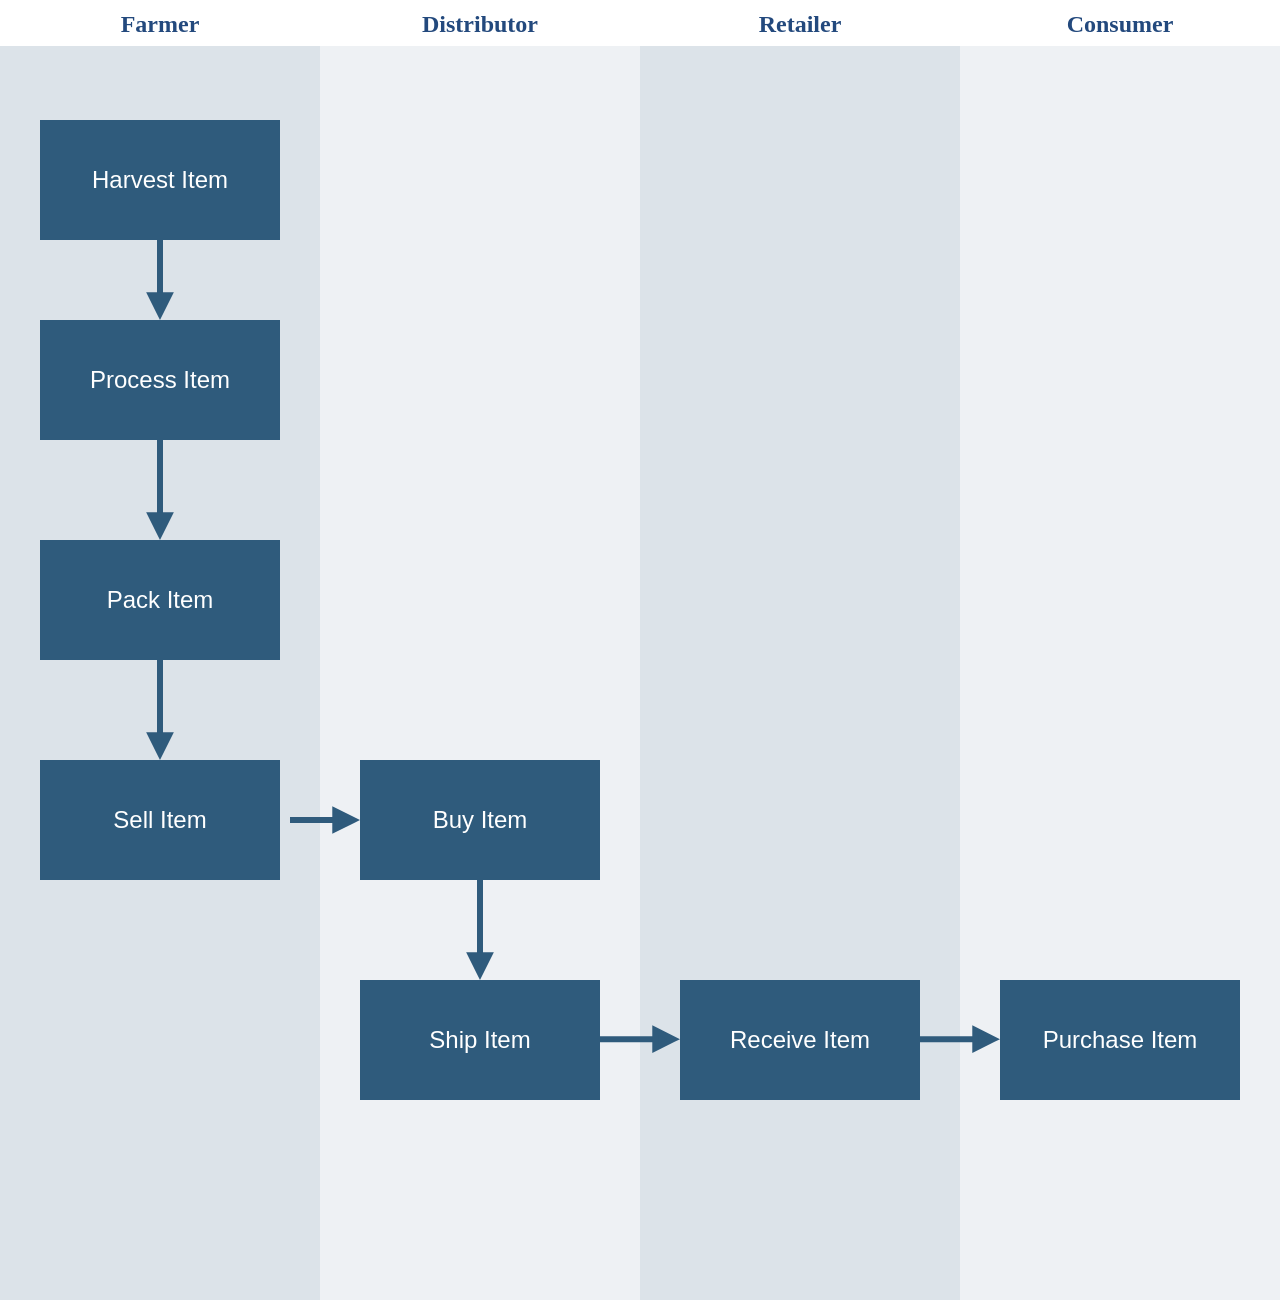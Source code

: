 <mxfile version="18.1.3" type="device"><diagram id="07fea595-8f29-1299-0266-81d95cde20df" name="Page-1"><mxGraphModel dx="918" dy="699" grid="1" gridSize="10" guides="1" tooltips="1" connect="1" arrows="1" fold="1" page="1" pageScale="1" pageWidth="1169" pageHeight="827" background="#ffffff" math="0" shadow="0"><root><mxCell id="0"/><mxCell id="1" parent="0"/><mxCell id="170" value="&lt;font color=&quot;#23497d&quot;&gt;Farmer&lt;/font&gt;" style="swimlane;whiteSpace=wrap;fillColor=none;swimlaneFillColor=#BAC8D3;fontColor=#2F5B7C;fontFamily=Tahoma;html=1;strokeColor=none;opacity=50;" parent="1" vertex="1"><mxGeometry x="255" y="100" width="160" height="650" as="geometry"><mxRectangle x="20" y="20" width="80" height="23" as="alternateBounds"/></mxGeometry></mxCell><mxCell id="171" value="Harvest Item" style="whiteSpace=wrap;shadow=0;fontColor=#FFFFFF;fontFamily=Helvetica;fontStyle=0;html=1;fontSize=12;plain-purple;strokeColor=none;fillColor=#2f5b7c;gradientColor=none;spacing=6;verticalAlign=middle;" parent="170" vertex="1"><mxGeometry x="20" y="60" width="120" height="60" as="geometry"/></mxCell><mxCell id="172" value="Process Item" style="whiteSpace=wrap;strokeColor=none;fillColor=#2f5b7c;shadow=0;fontColor=#FFFFFF;fontFamily=Helvetica;fontStyle=0;html=1;fontSize=12;spacing=6;verticalAlign=middle;" parent="170" vertex="1"><mxGeometry x="20" y="160" width="120" height="60" as="geometry"/></mxCell><mxCell id="173" value="Pack Item" style="whiteSpace=wrap;strokeColor=none;fillColor=#2f5b7c;shadow=0;fontColor=#FFFFFF;fontFamily=Helvetica;fontStyle=0;html=1;fontSize=12;spacing=6;verticalAlign=middle;" parent="170" vertex="1"><mxGeometry x="20" y="270" width="120" height="60" as="geometry"/></mxCell><mxCell id="174" value="" style="edgeStyle=segmentEdgeStyle;strokeColor=#2F5B7C;strokeWidth=3;html=1;endArrow=block;endFill=1;" parent="170" source="172" target="173" edge="1"><mxGeometry width="100" height="100" relative="1" as="geometry"><mxPoint x="170" y="397.5" as="sourcePoint"/><mxPoint x="270" y="472.5" as="targetPoint"/></mxGeometry></mxCell><mxCell id="175" value="" style="edgeStyle=segmentEdgeStyle;strokeColor=#2F5B7C;strokeWidth=3;html=1;endArrow=block;endFill=1;" parent="170" source="171" target="172" edge="1"><mxGeometry width="100" height="100" relative="1" as="geometry"><mxPoint x="160" y="110" as="sourcePoint"/><mxPoint x="260" y="185" as="targetPoint"/></mxGeometry></mxCell><mxCell id="ZU6Qr8UWQOEdX_odjakx-217" value="Sell Item" style="whiteSpace=wrap;strokeColor=none;fillColor=#2f5b7c;shadow=0;fontColor=#FFFFFF;fontFamily=Helvetica;fontStyle=0;html=1;fontSize=12;spacing=6;verticalAlign=middle;" vertex="1" parent="170"><mxGeometry x="20" y="380" width="120" height="60" as="geometry"/></mxCell><mxCell id="ZU6Qr8UWQOEdX_odjakx-219" value="" style="edgeStyle=segmentEdgeStyle;strokeColor=#2F5B7C;strokeWidth=3;html=1;endArrow=block;endFill=1;exitX=0.5;exitY=1;exitDx=0;exitDy=0;" edge="1" parent="170" source="173" target="ZU6Qr8UWQOEdX_odjakx-217"><mxGeometry width="100" height="100" relative="1" as="geometry"><mxPoint x="45" y="234" as="sourcePoint"/><mxPoint x="80" y="394" as="targetPoint"/></mxGeometry></mxCell><mxCell id="183" value="&lt;font color=&quot;#23497d&quot;&gt;Distributor&lt;/font&gt;" style="swimlane;whiteSpace=wrap;fillColor=none;swimlaneFillColor=#BAC8D3;fontColor=#2F5B7C;fontFamily=Tahoma;html=1;strokeColor=none;opacity=25;" parent="1" vertex="1"><mxGeometry x="415" y="100" width="160" height="650" as="geometry"><mxRectangle x="20" y="20" width="80" height="23" as="alternateBounds"/></mxGeometry></mxCell><mxCell id="184" value="Buy Item" style="whiteSpace=wrap;shadow=0;fontColor=#FFFFFF;fontFamily=Helvetica;fontStyle=0;html=1;fontSize=12;plain-purple;strokeColor=none;fillColor=#2f5b7c;gradientColor=none;spacing=6;verticalAlign=middle;" parent="183" vertex="1"><mxGeometry x="20" y="380" width="120" height="60" as="geometry"/></mxCell><mxCell id="186" value="" style="edgeStyle=segmentEdgeStyle;strokeColor=#2F5B7C;strokeWidth=3;html=1;endArrow=block;endFill=1;entryX=0.5;entryY=0;entryDx=0;entryDy=0;" parent="183" source="184" target="ZU6Qr8UWQOEdX_odjakx-221" edge="1"><mxGeometry width="100" height="100" relative="1" as="geometry"><mxPoint x="-10" y="315" as="sourcePoint"/><mxPoint x="80" y="480" as="targetPoint"/></mxGeometry></mxCell><mxCell id="ZU6Qr8UWQOEdX_odjakx-221" value="Ship Item" style="whiteSpace=wrap;shadow=0;fontColor=#FFFFFF;fontFamily=Helvetica;fontStyle=0;html=1;fontSize=12;plain-purple;strokeColor=none;fillColor=#2f5b7c;gradientColor=none;spacing=6;verticalAlign=middle;" vertex="1" parent="183"><mxGeometry x="20" y="490" width="120" height="60" as="geometry"/></mxCell><mxCell id="187" value="&lt;font color=&quot;#23497d&quot;&gt;Retailer&lt;/font&gt;" style="swimlane;whiteSpace=wrap;fillColor=none;swimlaneFillColor=#BAC8D3;fontColor=#2F5B7C;fontFamily=Tahoma;html=1;strokeColor=none;opacity=50;" parent="1" vertex="1"><mxGeometry x="575" y="100" width="160" height="650" as="geometry"><mxRectangle x="20" y="20" width="80" height="23" as="alternateBounds"/></mxGeometry></mxCell><mxCell id="ZU6Qr8UWQOEdX_odjakx-224" value="Receive Item" style="whiteSpace=wrap;strokeColor=none;fillColor=#2f5b7c;shadow=0;fontColor=#FFFFFF;fontFamily=Helvetica;fontStyle=0;html=1;fontSize=12;spacing=6;verticalAlign=middle;" vertex="1" parent="187"><mxGeometry x="20" y="490" width="120" height="60" as="geometry"/></mxCell><mxCell id="ZU6Qr8UWQOEdX_odjakx-226" value="" style="edgeStyle=none;strokeColor=#2F5B7C;strokeWidth=3;html=1;endArrow=block;endFill=1;" edge="1" parent="187"><mxGeometry x="-20" y="519.58" width="100" height="100" as="geometry"><mxPoint x="-20" y="519.58" as="sourcePoint"/><mxPoint x="20" y="519.58" as="targetPoint"/></mxGeometry></mxCell><mxCell id="193" value="&lt;font color=&quot;#23497d&quot;&gt;Consumer&lt;/font&gt;" style="swimlane;whiteSpace=wrap;fillColor=none;swimlaneFillColor=#BAC8D3;fontColor=#2F5B7C;fontFamily=Tahoma;html=1;strokeColor=none;opacity=25;" parent="1" vertex="1"><mxGeometry x="735" y="100" width="160" height="650" as="geometry"><mxRectangle x="20" y="20" width="80" height="23" as="alternateBounds"/></mxGeometry></mxCell><mxCell id="195" value="Purchase Item" style="whiteSpace=wrap;strokeColor=none;fillColor=#2f5b7c;shadow=0;fontColor=#FFFFFF;fontFamily=Helvetica;fontStyle=0;html=1;fontSize=12;spacing=6;verticalAlign=middle;" parent="193" vertex="1"><mxGeometry x="20" y="490" width="120" height="60" as="geometry"/></mxCell><mxCell id="209" value="" style="edgeStyle=none;strokeColor=#2F5B7C;strokeWidth=3;html=1;endArrow=block;endFill=1;" parent="193" edge="1"><mxGeometry x="-20" y="519.58" width="100" height="100" as="geometry"><mxPoint x="-20" y="519.58" as="sourcePoint"/><mxPoint x="20" y="519.58" as="targetPoint"/></mxGeometry></mxCell><mxCell id="207" value="" style="edgeStyle=segmentEdgeStyle;strokeColor=#2F5B7C;strokeWidth=3;html=1;endArrow=block;endFill=1;entryX=0;entryY=0.5;entryDx=0;entryDy=0;" parent="1" target="184" edge="1"><mxGeometry x="555" y="295" width="100" height="100" as="geometry"><mxPoint x="400" y="510" as="sourcePoint"/><mxPoint x="500" y="430" as="targetPoint"/><Array as="points"><mxPoint x="410" y="510"/><mxPoint x="410" y="510"/></Array></mxGeometry></mxCell></root></mxGraphModel></diagram></mxfile>